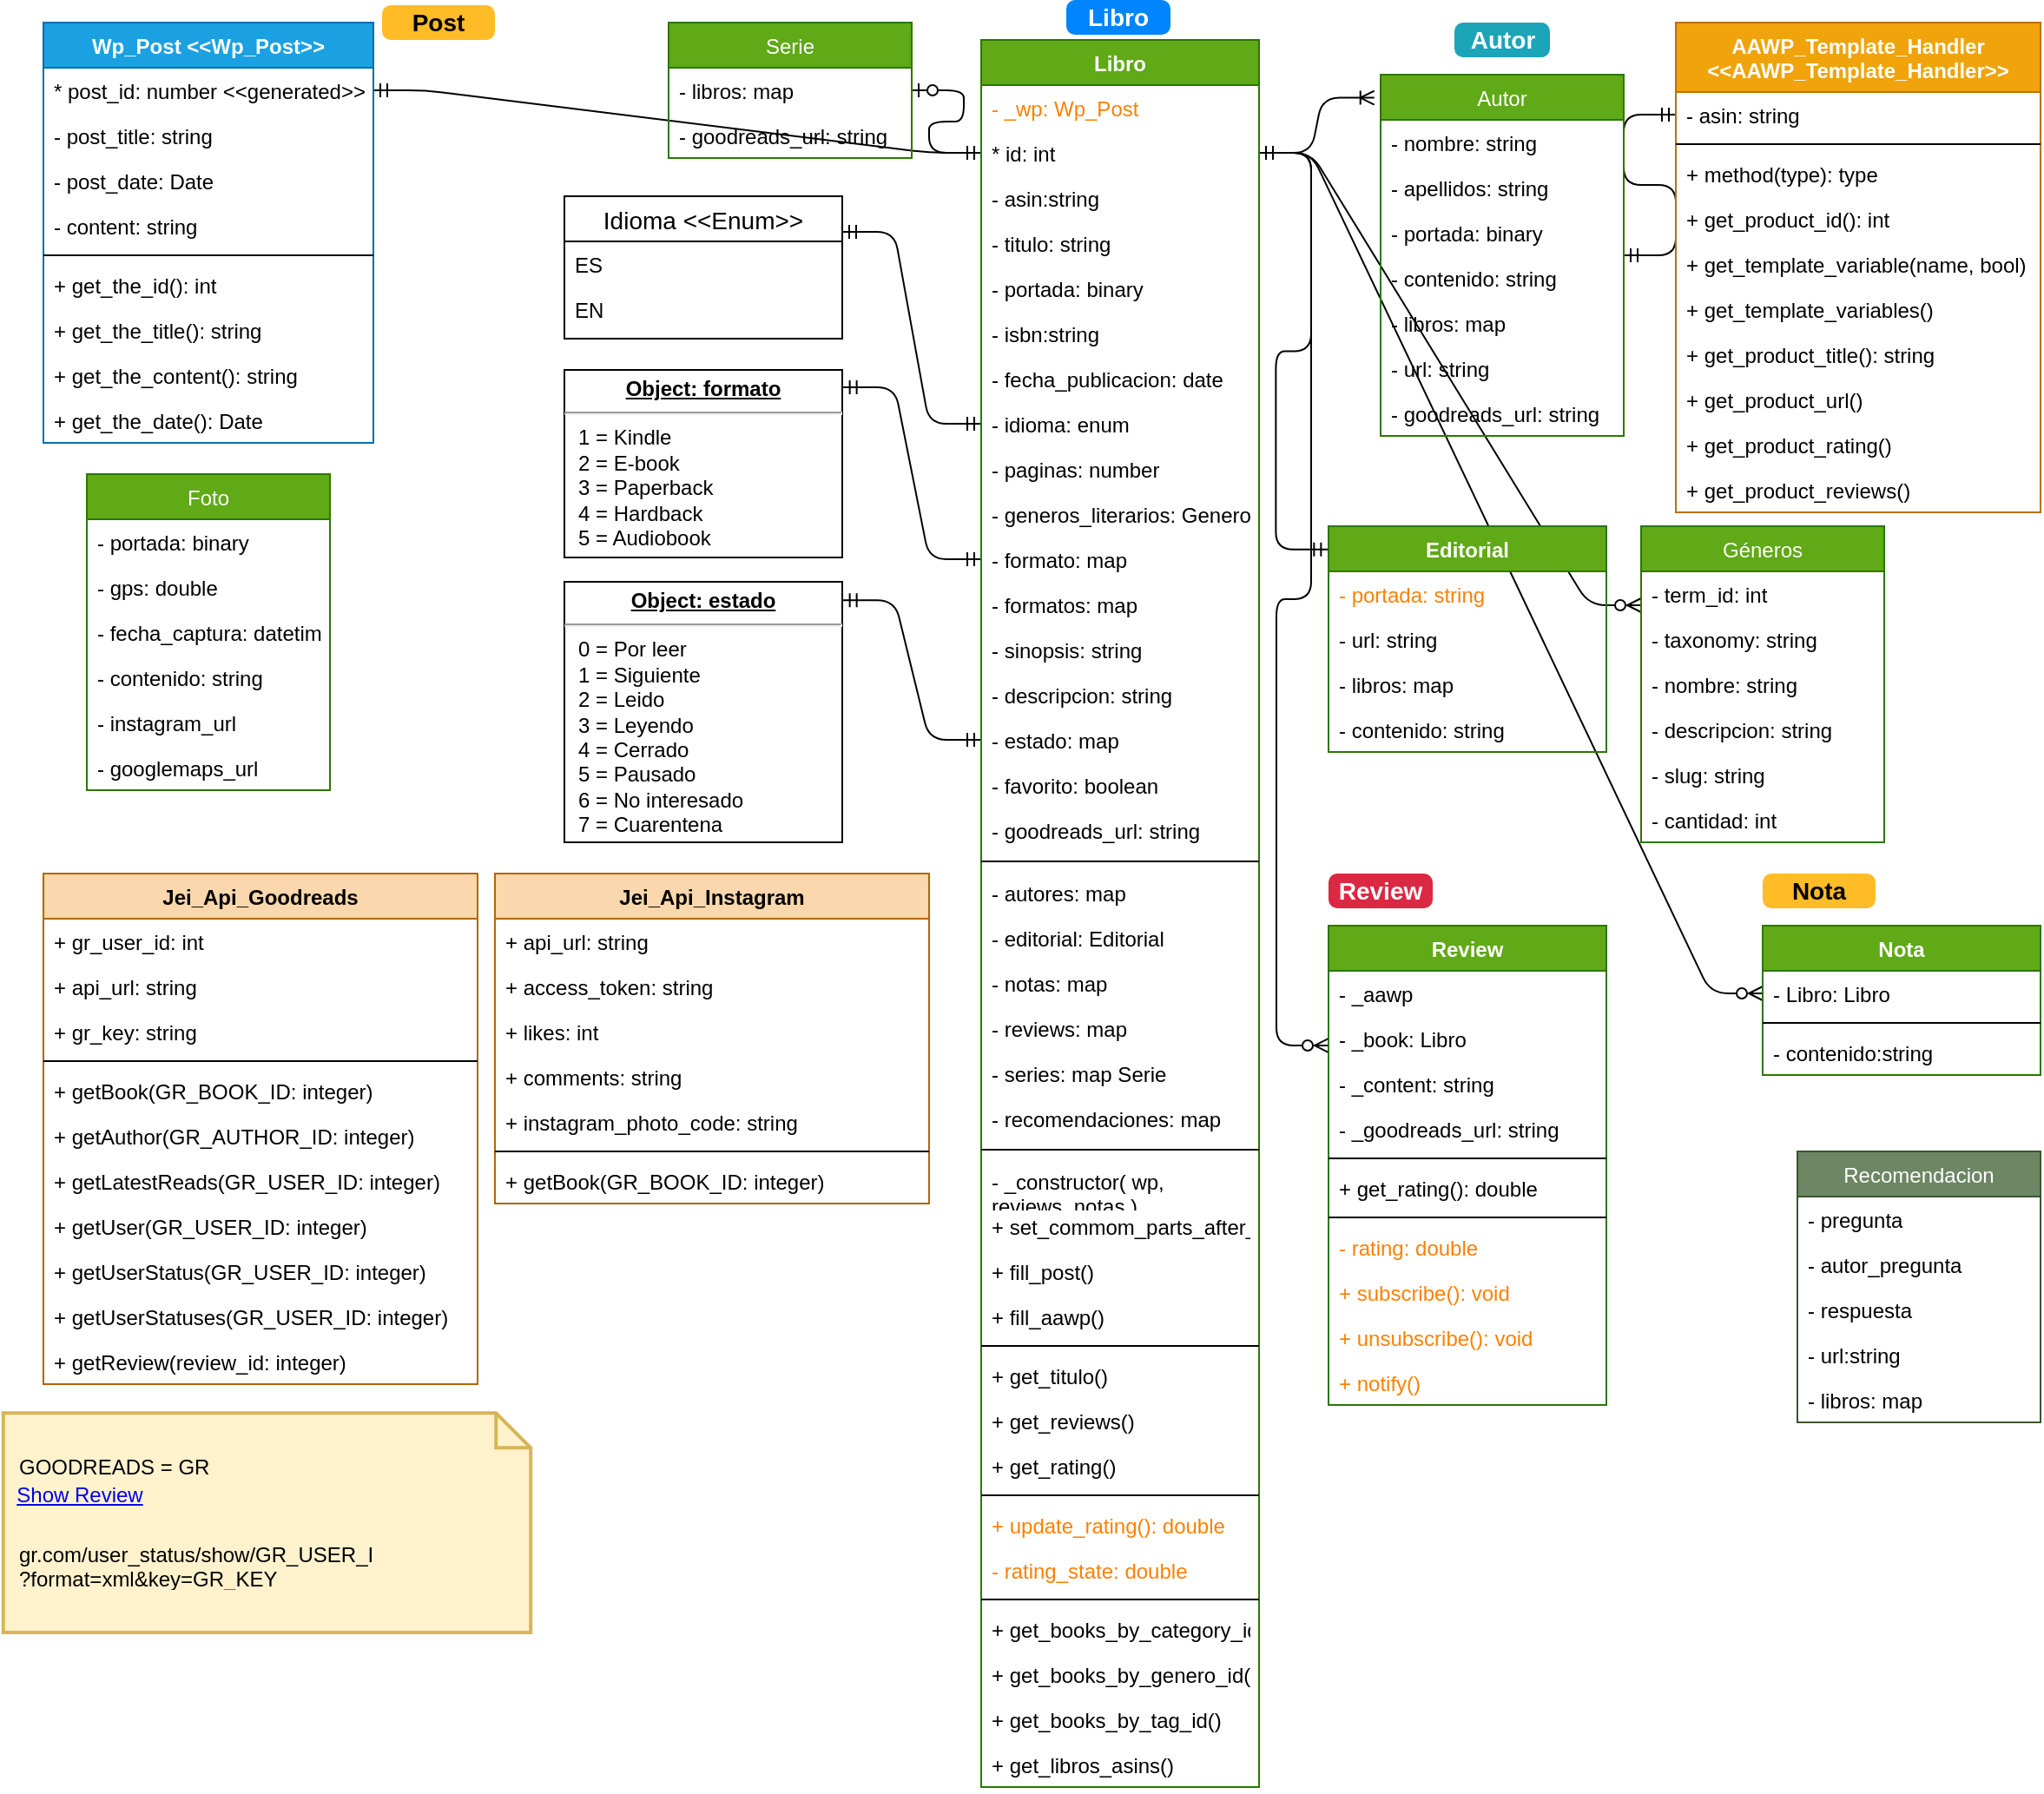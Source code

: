 <mxfile version="13.6.5">
    <diagram id="CBFthJs8cvEVsdnW5vOD" name="Page-1">
        <mxGraphModel dx="5424" dy="2768" grid="1" gridSize="10" guides="1" tooltips="1" connect="1" arrows="1" fold="1" page="1" pageScale="1" pageWidth="1654" pageHeight="1169" background="none" math="0" shadow="0">
            <root>
                <mxCell id="0"/>
                <mxCell id="1" parent="0"/>
                <mxCell id="239" value="" style="edgeStyle=entityRelationEdgeStyle;fontSize=12;html=1;endArrow=ERmandOne;startArrow=ERmandOne;" parent="1" source="305" target="178" edge="1">
                    <mxGeometry width="100" height="100" relative="1" as="geometry">
                        <mxPoint x="-4435.01" y="-2027" as="sourcePoint"/>
                        <mxPoint x="-4335.01" y="-2127" as="targetPoint"/>
                    </mxGeometry>
                </mxCell>
                <mxCell id="264" value="&lt;p style=&quot;margin: 0px ; margin-top: 4px ; text-align: center ; text-decoration: underline&quot;&gt;&lt;b&gt;Object: formato&lt;/b&gt;&lt;/p&gt;&lt;hr&gt;&lt;p style=&quot;margin: 0px ; margin-left: 8px&quot;&gt;1 = Kindle&lt;br&gt;2 = E-book&lt;br&gt;3 = Paperback&lt;/p&gt;&lt;p style=&quot;margin: 0px ; margin-left: 8px&quot;&gt;4 = Hardback&lt;/p&gt;&lt;p style=&quot;margin: 0px ; margin-left: 8px&quot;&gt;5 = Audiobook&lt;/p&gt;" style="verticalAlign=top;align=left;overflow=fill;fontSize=12;fontFamily=Helvetica;html=1;" parent="1" vertex="1">
                    <mxGeometry x="-4630" y="-2097" width="160" height="108" as="geometry"/>
                </mxCell>
                <mxCell id="266" value="&lt;p style=&quot;margin: 0px ; margin-top: 4px ; text-align: center ; text-decoration: underline&quot;&gt;&lt;b&gt;Object: estado&lt;/b&gt;&lt;/p&gt;&lt;hr&gt;&lt;p style=&quot;margin: 0px ; margin-left: 8px&quot;&gt;0 = Por leer&lt;/p&gt;&lt;p style=&quot;margin: 0px ; margin-left: 8px&quot;&gt;1 = Siguiente&lt;br&gt;2 = Leido&lt;br&gt;3 = Leyendo&lt;/p&gt;&lt;p style=&quot;margin: 0px ; margin-left: 8px&quot;&gt;4 = Cerrado&lt;/p&gt;&lt;p style=&quot;margin: 0px ; margin-left: 8px&quot;&gt;5 = Pausado&lt;/p&gt;&lt;p style=&quot;margin: 0px ; margin-left: 8px&quot;&gt;6 = No interesado&lt;/p&gt;&lt;p style=&quot;margin: 0px ; margin-left: 8px&quot;&gt;7 = Cuarentena&lt;/p&gt;" style="verticalAlign=top;align=left;overflow=fill;fontSize=12;fontFamily=Helvetica;html=1;" parent="1" vertex="1">
                    <mxGeometry x="-4630" y="-1975" width="160" height="150" as="geometry"/>
                </mxCell>
                <mxCell id="282" value="" style="edgeStyle=entityRelationEdgeStyle;fontSize=12;html=1;endArrow=ERmandOne;startArrow=ERmandOne;exitX=1;exitY=0.25;exitDx=0;exitDy=0;" parent="1" source="233" target="211" edge="1">
                    <mxGeometry width="100" height="100" relative="1" as="geometry">
                        <mxPoint x="-4715.01" y="-1887" as="sourcePoint"/>
                        <mxPoint x="-4615.01" y="-1987" as="targetPoint"/>
                    </mxGeometry>
                </mxCell>
                <mxCell id="283" value="" style="edgeStyle=entityRelationEdgeStyle;fontSize=12;html=1;endArrow=ERmandOne;startArrow=ERmandOne;exitX=1.002;exitY=0.093;exitDx=0;exitDy=0;exitPerimeter=0;" parent="1" source="264" target="207" edge="1">
                    <mxGeometry width="100" height="100" relative="1" as="geometry">
                        <mxPoint x="-4669.01" y="-1787" as="sourcePoint"/>
                        <mxPoint x="-4665.01" y="-1877" as="targetPoint"/>
                    </mxGeometry>
                </mxCell>
                <mxCell id="284" value="" style="edgeStyle=entityRelationEdgeStyle;fontSize=12;html=1;endArrow=ERmandOne;startArrow=ERmandOne;exitX=1.002;exitY=0.071;exitDx=0;exitDy=0;exitPerimeter=0;entryX=0;entryY=0.5;entryDx=0;entryDy=0;" parent="1" source="266" target="213" edge="1">
                    <mxGeometry width="100" height="100" relative="1" as="geometry">
                        <mxPoint x="-4425.01" y="-1577" as="sourcePoint"/>
                        <mxPoint x="-4655.01" y="-1777" as="targetPoint"/>
                    </mxGeometry>
                </mxCell>
                <mxCell id="294" value="" style="edgeStyle=entityRelationEdgeStyle;fontSize=12;html=1;endArrow=ERzeroToMany;startArrow=ERmandOne;entryX=0;entryY=0.25;entryDx=0;entryDy=0;exitX=1;exitY=0.5;exitDx=0;exitDy=0;" parent="1" source="199" target="278" edge="1">
                    <mxGeometry width="100" height="100" relative="1" as="geometry">
                        <mxPoint x="-4465.01" y="-2207" as="sourcePoint"/>
                        <mxPoint x="-4415.01" y="-1877" as="targetPoint"/>
                    </mxGeometry>
                </mxCell>
                <mxCell id="295" value="" style="edgeStyle=entityRelationEdgeStyle;fontSize=12;html=1;endArrow=ERzeroToMany;startArrow=ERmandOne;entryX=0;entryY=0.5;entryDx=0;entryDy=0;" parent="1" source="199" target="287" edge="1">
                    <mxGeometry width="100" height="100" relative="1" as="geometry">
                        <mxPoint x="-4472.01" y="-1807" as="sourcePoint"/>
                        <mxPoint x="-4402.01" y="-1501" as="targetPoint"/>
                    </mxGeometry>
                </mxCell>
                <mxCell id="310" value="" style="edgeStyle=entityRelationEdgeStyle;fontSize=12;html=1;endArrow=ERoneToMany;startArrow=ERmandOne;entryX=-0.026;entryY=0.064;entryDx=0;entryDy=0;entryPerimeter=0;" parent="1" source="199" target="305" edge="1">
                    <mxGeometry width="100" height="100" relative="1" as="geometry">
                        <mxPoint x="-4255.01" y="-1807" as="sourcePoint"/>
                        <mxPoint x="-4155.01" y="-1907" as="targetPoint"/>
                    </mxGeometry>
                </mxCell>
                <mxCell id="320" value="" style="edgeStyle=entityRelationEdgeStyle;fontSize=12;html=1;endArrow=ERmandOne;startArrow=ERmandOne;entryX=-0.002;entryY=0.103;entryDx=0;entryDy=0;entryPerimeter=0;" parent="1" source="199" target="316" edge="1">
                    <mxGeometry width="100" height="100" relative="1" as="geometry">
                        <mxPoint x="-3995.01" y="-1997" as="sourcePoint"/>
                        <mxPoint x="-3895.01" y="-2097" as="targetPoint"/>
                    </mxGeometry>
                </mxCell>
                <mxCell id="329" value="" style="edgeStyle=entityRelationEdgeStyle;fontSize=12;html=1;endArrow=ERzeroToOne;startArrow=ERmandOne;" parent="1" source="199" target="325" edge="1">
                    <mxGeometry width="100" height="100" relative="1" as="geometry">
                        <mxPoint x="-4735.01" y="-1927" as="sourcePoint"/>
                        <mxPoint x="-4835.01" y="-1977" as="targetPoint"/>
                    </mxGeometry>
                </mxCell>
                <mxCell id="335" value="" style="edgeStyle=entityRelationEdgeStyle;fontSize=12;html=1;endArrow=ERzeroToMany;startArrow=ERmandOne;entryX=0;entryY=0.25;entryDx=0;entryDy=0;exitX=1;exitY=0.5;exitDx=0;exitDy=0;" parent="1" source="199" target="331" edge="1">
                    <mxGeometry width="100" height="100" relative="1" as="geometry">
                        <mxPoint x="-4445.01" y="-1877" as="sourcePoint"/>
                        <mxPoint x="-4125.01" y="-1727" as="targetPoint"/>
                    </mxGeometry>
                </mxCell>
                <mxCell id="397" value="Libro" style="html=1;shadow=0;dashed=0;shape=mxgraph.bootstrap.rrect;rSize=5;strokeColor=none;strokeWidth=1;fillColor=#0085FC;fontColor=#FFFFFF;whiteSpace=wrap;align=center;verticalAlign=middle;spacingLeft=0;fontStyle=1;fontSize=14;spacing=5;" parent="1" vertex="1">
                    <mxGeometry x="-4341" y="-2310" width="60" height="20" as="geometry"/>
                </mxCell>
                <mxCell id="398" value="Review" style="html=1;shadow=0;dashed=0;shape=mxgraph.bootstrap.rrect;rSize=5;strokeColor=none;strokeWidth=1;fillColor=#DB2843;fontColor=#FFFFFF;whiteSpace=wrap;align=center;verticalAlign=middle;spacingLeft=0;fontStyle=1;fontSize=14;spacing=5;" parent="1" vertex="1">
                    <mxGeometry x="-4190" y="-1807" width="60" height="20" as="geometry"/>
                </mxCell>
                <mxCell id="401" value="Autor" style="html=1;shadow=0;dashed=0;shape=mxgraph.bootstrap.rrect;rSize=5;strokeColor=none;strokeWidth=1;fillColor=#1CA5B8;fontColor=#FFFFFF;whiteSpace=wrap;align=center;verticalAlign=middle;spacingLeft=0;fontStyle=1;fontSize=14;spacing=5;" parent="1" vertex="1">
                    <mxGeometry x="-4117.5" y="-2297" width="55" height="20" as="geometry"/>
                </mxCell>
                <mxCell id="402" value="Nota" style="html=1;shadow=0;dashed=0;shape=mxgraph.bootstrap.rrect;rSize=5;strokeColor=none;strokeWidth=1;fillColor=#FFBC26;fontColor=#000000;whiteSpace=wrap;align=center;verticalAlign=middle;spacingLeft=0;fontStyle=1;fontSize=14;spacing=5;" parent="1" vertex="1">
                    <mxGeometry x="-3940" y="-1807" width="65" height="20" as="geometry"/>
                </mxCell>
                <mxCell id="400" value="Post" style="html=1;shadow=0;dashed=0;shape=mxgraph.bootstrap.rrect;rSize=5;strokeColor=none;strokeWidth=1;fillColor=#FFBC26;fontColor=#000000;whiteSpace=wrap;align=center;verticalAlign=middle;spacingLeft=0;fontStyle=1;fontSize=14;spacing=5;" parent="1" vertex="1">
                    <mxGeometry x="-4735" y="-2307" width="65" height="20" as="geometry"/>
                </mxCell>
                <mxCell id="385" value="" style="group" parent="1" vertex="1" connectable="0">
                    <mxGeometry x="-4950" y="-1520" width="310" height="150" as="geometry"/>
                </mxCell>
                <mxCell id="383" value="&lt;br&gt;" style="shape=note;strokeWidth=2;fontSize=14;size=20;whiteSpace=wrap;html=1;fillColor=#fff2cc;strokeColor=#d6b656;fontColor=#666600;" parent="385" vertex="1">
                    <mxGeometry x="-3.109" y="23.68" width="303.715" height="126.32" as="geometry"/>
                </mxCell>
                <UserObject label="Show Review" link="goodreads.com/review/show/2312483779" id="396">
                    <mxCell style="text;html=1;strokeColor=none;fillColor=none;whiteSpace=wrap;align=center;verticalAlign=middle;fontColor=#0000EE;fontStyle=4;" parent="385" vertex="1">
                        <mxGeometry x="-3.109" y="55.26" width="87.655" height="31.58" as="geometry"/>
                    </mxCell>
                </UserObject>
                <mxCell id="390" value="" style="group" parent="385" vertex="1" connectable="0">
                    <mxGeometry y="41.12" width="310.0" height="105.44" as="geometry"/>
                </mxCell>
                <mxCell id="387" value="        gr.com/user_status/show/GR_USER_ID&#10;?format=xml&amp;key=GR_KEY" style="text;strokeColor=none;fillColor=none;align=left;verticalAlign=top;spacingLeft=4;spacingRight=4;overflow=hidden;rotatable=0;points=[[0,0.5],[1,0.5]];portConstraint=eastwest;fontColor=#000000;" parent="390" vertex="1">
                    <mxGeometry y="50.58" width="216.061" height="29.86" as="geometry"/>
                </mxCell>
                <mxCell id="388" value="        GOODREADS = GR" style="text;strokeColor=none;fillColor=none;align=left;verticalAlign=top;spacingLeft=4;spacingRight=4;overflow=hidden;rotatable=0;points=[[0,0.5],[1,0.5]];portConstraint=eastwest;fontColor=#FFFFFF;" parent="390" vertex="1">
                    <mxGeometry width="92.667" height="22.105" as="geometry"/>
                </mxCell>
                <mxCell id="391" value="        GOODREADS = GR" style="text;strokeColor=none;fillColor=none;align=left;verticalAlign=top;spacingLeft=4;spacingRight=4;overflow=hidden;rotatable=0;points=[[0,0.5],[1,0.5]];portConstraint=eastwest;fontColor=#FFFFFF;" parent="390" vertex="1">
                    <mxGeometry width="92.667" height="22.105" as="geometry"/>
                </mxCell>
                <mxCell id="392" value="        GOODREADS = GR" style="text;strokeColor=none;fillColor=none;align=left;verticalAlign=top;spacingLeft=4;spacingRight=4;overflow=hidden;rotatable=0;points=[[0,0.5],[1,0.5]];portConstraint=eastwest;fontColor=#000000;" parent="390" vertex="1">
                    <mxGeometry width="122.121" height="20" as="geometry"/>
                </mxCell>
                <mxCell id="479" value="" style="edgeStyle=entityRelationEdgeStyle;fontSize=12;html=1;endArrow=ERmandOne;startArrow=ERmandOne;" parent="1" source="168" target="199" edge="1">
                    <mxGeometry width="100" height="100" relative="1" as="geometry">
                        <mxPoint x="-4730" y="-2107" as="sourcePoint"/>
                        <mxPoint x="-4630" y="-2207" as="targetPoint"/>
                    </mxGeometry>
                </mxCell>
                <mxCell id="167" value="Wp_Post &lt;&lt;Wp_Post&gt;&gt;" style="swimlane;fontStyle=1;align=center;verticalAlign=top;childLayout=stackLayout;horizontal=1;startSize=26;horizontalStack=0;resizeParent=1;resizeParentMax=0;resizeLast=0;collapsible=1;marginBottom=0;fillColor=#1ba1e2;strokeColor=#006EAF;fontColor=#ffffff;" parent="1" vertex="1">
                    <mxGeometry x="-4930" y="-2297" width="190" height="242" as="geometry"/>
                </mxCell>
                <mxCell id="168" value="* post_id: number &lt;&lt;generated&gt;&gt;&#10;" style="text;strokeColor=none;fillColor=none;align=left;verticalAlign=top;spacingLeft=4;spacingRight=4;overflow=hidden;rotatable=0;points=[[0,0.5],[1,0.5]];portConstraint=eastwest;" parent="167" vertex="1">
                    <mxGeometry y="26" width="190" height="26" as="geometry"/>
                </mxCell>
                <mxCell id="8" value="        - post_title: string" style="text;strokeColor=none;fillColor=none;align=left;verticalAlign=top;spacingLeft=4;spacingRight=4;overflow=hidden;rotatable=0;points=[[0,0.5],[1,0.5]];portConstraint=eastwest;" parent="167" vertex="1">
                    <mxGeometry y="52" width="190" height="26" as="geometry"/>
                </mxCell>
                <mxCell id="9" value="        - post_date: Date" style="text;strokeColor=none;fillColor=none;align=left;verticalAlign=top;spacingLeft=4;spacingRight=4;overflow=hidden;rotatable=0;points=[[0,0.5],[1,0.5]];portConstraint=eastwest;" parent="167" vertex="1">
                    <mxGeometry y="78" width="190" height="26" as="geometry"/>
                </mxCell>
                <mxCell id="10" value="        - content: string" style="text;strokeColor=none;fillColor=none;align=left;verticalAlign=top;spacingLeft=4;spacingRight=4;overflow=hidden;rotatable=0;points=[[0,0.5],[1,0.5]];portConstraint=eastwest;" parent="167" vertex="1">
                    <mxGeometry y="104" width="190" height="26" as="geometry"/>
                </mxCell>
                <mxCell id="169" value="" style="line;strokeWidth=1;fillColor=none;align=left;verticalAlign=middle;spacingTop=-1;spacingLeft=3;spacingRight=3;rotatable=0;labelPosition=right;points=[];portConstraint=eastwest;" parent="167" vertex="1">
                    <mxGeometry y="130" width="190" height="8" as="geometry"/>
                </mxCell>
                <mxCell id="11" value="        + get_the_id(): int&#10;&#10;" style="text;strokeColor=none;fillColor=none;align=left;verticalAlign=top;spacingLeft=4;spacingRight=4;overflow=hidden;rotatable=0;points=[[0,0.5],[1,0.5]];portConstraint=eastwest;" parent="167" vertex="1">
                    <mxGeometry y="138" width="190" height="26" as="geometry"/>
                </mxCell>
                <mxCell id="12" value="        + get_the_title(): string&#10;" style="text;strokeColor=none;fillColor=none;align=left;verticalAlign=top;spacingLeft=4;spacingRight=4;overflow=hidden;rotatable=0;points=[[0,0.5],[1,0.5]];portConstraint=eastwest;" parent="167" vertex="1">
                    <mxGeometry y="164" width="190" height="26" as="geometry"/>
                </mxCell>
                <mxCell id="14" value="        + get_the_content(): string&#10;" style="text;strokeColor=none;fillColor=none;align=left;verticalAlign=top;spacingLeft=4;spacingRight=4;overflow=hidden;rotatable=0;points=[[0,0.5],[1,0.5]];portConstraint=eastwest;" parent="167" vertex="1">
                    <mxGeometry y="190" width="190" height="26" as="geometry"/>
                </mxCell>
                <mxCell id="13" value="        + get_the_date(): Date&#10;" style="text;strokeColor=none;fillColor=none;align=left;verticalAlign=top;spacingLeft=4;spacingRight=4;overflow=hidden;rotatable=0;points=[[0,0.5],[1,0.5]];portConstraint=eastwest;" parent="167" vertex="1">
                    <mxGeometry y="216" width="190" height="26" as="geometry"/>
                </mxCell>
                <mxCell id="193" value="AAWP_Template_Handler &#10;&lt;&lt;AAWP_Template_Handler&gt;&gt;&#10;&#10;" style="swimlane;fontStyle=1;align=center;verticalAlign=top;childLayout=stackLayout;horizontal=1;startSize=40;horizontalStack=0;resizeParent=1;resizeParentMax=0;resizeLast=0;collapsible=1;marginBottom=0;fillColor=#f0a30a;strokeColor=#BD7000;fontColor=#ffffff;" parent="1" vertex="1">
                    <mxGeometry x="-3990" y="-2297" width="210" height="282" as="geometry"/>
                </mxCell>
                <mxCell id="178" value="        - asin: string&#10;" style="text;strokeColor=none;fillColor=none;align=left;verticalAlign=top;spacingLeft=4;spacingRight=4;overflow=hidden;rotatable=0;points=[[0,0.5],[1,0.5]];portConstraint=eastwest;" parent="193" vertex="1">
                    <mxGeometry y="40" width="210" height="26" as="geometry"/>
                </mxCell>
                <mxCell id="195" value="" style="line;strokeWidth=1;fillColor=none;align=left;verticalAlign=middle;spacingTop=-1;spacingLeft=3;spacingRight=3;rotatable=0;labelPosition=right;points=[];portConstraint=eastwest;" parent="193" vertex="1">
                    <mxGeometry y="66" width="210" height="8" as="geometry"/>
                </mxCell>
                <mxCell id="196" value="+ method(type): type" style="text;strokeColor=none;fillColor=none;align=left;verticalAlign=top;spacingLeft=4;spacingRight=4;overflow=hidden;rotatable=0;points=[[0,0.5],[1,0.5]];portConstraint=eastwest;" parent="193" vertex="1">
                    <mxGeometry y="74" width="210" height="26" as="geometry"/>
                </mxCell>
                <mxCell id="180" value="        + get_product_id(): int&#10;" style="text;strokeColor=none;fillColor=none;align=left;verticalAlign=top;spacingLeft=4;spacingRight=4;overflow=hidden;rotatable=0;points=[[0,0.5],[1,0.5]];portConstraint=eastwest;" parent="193" vertex="1">
                    <mxGeometry y="100" width="210" height="26" as="geometry"/>
                </mxCell>
                <mxCell id="181" value="        + get_template_variable(name, bool)" style="text;strokeColor=none;fillColor=none;align=left;verticalAlign=top;spacingLeft=4;spacingRight=4;overflow=hidden;rotatable=0;points=[[0,0.5],[1,0.5]];portConstraint=eastwest;" parent="193" vertex="1">
                    <mxGeometry y="126" width="210" height="26" as="geometry"/>
                </mxCell>
                <mxCell id="182" value="        + get_template_variables()" style="text;strokeColor=none;fillColor=none;align=left;verticalAlign=top;spacingLeft=4;spacingRight=4;overflow=hidden;rotatable=0;points=[[0,0.5],[1,0.5]];portConstraint=eastwest;" parent="193" vertex="1">
                    <mxGeometry y="152" width="210" height="26" as="geometry"/>
                </mxCell>
                <mxCell id="183" value="        + get_product_title(): string&#10;" style="text;strokeColor=none;fillColor=none;align=left;verticalAlign=top;spacingLeft=4;spacingRight=4;overflow=hidden;rotatable=0;points=[[0,0.5],[1,0.5]];portConstraint=eastwest;" parent="193" vertex="1">
                    <mxGeometry y="178" width="210" height="26" as="geometry"/>
                </mxCell>
                <mxCell id="184" value="        + get_product_url()" style="text;strokeColor=none;fillColor=none;align=left;verticalAlign=top;spacingLeft=4;spacingRight=4;overflow=hidden;rotatable=0;points=[[0,0.5],[1,0.5]];portConstraint=eastwest;" parent="193" vertex="1">
                    <mxGeometry y="204" width="210" height="26" as="geometry"/>
                </mxCell>
                <mxCell id="185" value="        + get_product_rating()" style="text;strokeColor=none;fillColor=none;align=left;verticalAlign=top;spacingLeft=4;spacingRight=4;overflow=hidden;rotatable=0;points=[[0,0.5],[1,0.5]];portConstraint=eastwest;" parent="193" vertex="1">
                    <mxGeometry y="230" width="210" height="26" as="geometry"/>
                </mxCell>
                <mxCell id="186" value="        + get_product_reviews()" style="text;strokeColor=none;fillColor=none;align=left;verticalAlign=top;spacingLeft=4;spacingRight=4;overflow=hidden;rotatable=0;points=[[0,0.5],[1,0.5]];portConstraint=eastwest;" parent="193" vertex="1">
                    <mxGeometry y="256" width="210" height="26" as="geometry"/>
                </mxCell>
                <mxCell id="344" value="Foto" style="swimlane;fontStyle=0;childLayout=stackLayout;horizontal=1;startSize=26;fillColor=#60a917;horizontalStack=0;resizeParent=1;resizeParentMax=0;resizeLast=0;collapsible=1;marginBottom=0;strokeColor=#2D7600;fontColor=#ffffff;" parent="1" vertex="1">
                    <mxGeometry x="-4905" y="-2037" width="140" height="182" as="geometry"/>
                </mxCell>
                <mxCell id="337" value="        - portada: binary" style="text;strokeColor=none;fillColor=none;align=left;verticalAlign=top;spacingLeft=4;spacingRight=4;overflow=hidden;rotatable=0;points=[[0,0.5],[1,0.5]];portConstraint=eastwest;" parent="344" vertex="1">
                    <mxGeometry y="26" width="140" height="26" as="geometry"/>
                </mxCell>
                <mxCell id="339" value="        - gps: double" style="text;strokeColor=none;fillColor=none;align=left;verticalAlign=top;spacingLeft=4;spacingRight=4;overflow=hidden;rotatable=0;points=[[0,0.5],[1,0.5]];portConstraint=eastwest;" parent="344" vertex="1">
                    <mxGeometry y="52" width="140" height="26" as="geometry"/>
                </mxCell>
                <mxCell id="338" value="        - fecha_captura: datetime" style="text;strokeColor=none;fillColor=none;align=left;verticalAlign=top;spacingLeft=4;spacingRight=4;overflow=hidden;rotatable=0;points=[[0,0.5],[1,0.5]];portConstraint=eastwest;" parent="344" vertex="1">
                    <mxGeometry y="78" width="140" height="26" as="geometry"/>
                </mxCell>
                <mxCell id="340" value="        - contenido: string" style="text;strokeColor=none;fillColor=none;align=left;verticalAlign=top;spacingLeft=4;spacingRight=4;overflow=hidden;rotatable=0;points=[[0,0.5],[1,0.5]];portConstraint=eastwest;" parent="344" vertex="1">
                    <mxGeometry y="104" width="140" height="26" as="geometry"/>
                </mxCell>
                <mxCell id="341" value="        - instagram_url" style="text;strokeColor=none;fillColor=none;align=left;verticalAlign=top;spacingLeft=4;spacingRight=4;overflow=hidden;rotatable=0;points=[[0,0.5],[1,0.5]];portConstraint=eastwest;" parent="344" vertex="1">
                    <mxGeometry y="130" width="140" height="26" as="geometry"/>
                </mxCell>
                <mxCell id="342" value="        - googlemaps_url" style="text;strokeColor=none;fillColor=none;align=left;verticalAlign=top;spacingLeft=4;spacingRight=4;overflow=hidden;rotatable=0;points=[[0,0.5],[1,0.5]];portConstraint=eastwest;" parent="344" vertex="1">
                    <mxGeometry y="156" width="140" height="26" as="geometry"/>
                </mxCell>
                <mxCell id="440" value="Jei_Api_Goodreads" style="swimlane;fontStyle=1;align=center;verticalAlign=top;childLayout=stackLayout;horizontal=1;startSize=26;horizontalStack=0;resizeParent=1;resizeParentMax=0;resizeLast=0;collapsible=1;marginBottom=0;fillColor=#fad7ac;strokeColor=#b46504;" parent="1" vertex="1">
                    <mxGeometry x="-4930" y="-1807" width="250" height="294" as="geometry"/>
                </mxCell>
                <mxCell id="441" value="+ gr_user_id: int" style="text;strokeColor=none;fillColor=none;align=left;verticalAlign=top;spacingLeft=4;spacingRight=4;overflow=hidden;rotatable=0;points=[[0,0.5],[1,0.5]];portConstraint=eastwest;" parent="440" vertex="1">
                    <mxGeometry y="26" width="250" height="26" as="geometry"/>
                </mxCell>
                <mxCell id="442" value="+ api_url: string" style="text;strokeColor=none;fillColor=none;align=left;verticalAlign=top;spacingLeft=4;spacingRight=4;overflow=hidden;rotatable=0;points=[[0,0.5],[1,0.5]];portConstraint=eastwest;" parent="440" vertex="1">
                    <mxGeometry y="52" width="250" height="26" as="geometry"/>
                </mxCell>
                <mxCell id="443" value="+ gr_key: string&#10;" style="text;strokeColor=none;fillColor=none;align=left;verticalAlign=top;spacingLeft=4;spacingRight=4;overflow=hidden;rotatable=0;points=[[0,0.5],[1,0.5]];portConstraint=eastwest;" parent="440" vertex="1">
                    <mxGeometry y="78" width="250" height="26" as="geometry"/>
                </mxCell>
                <mxCell id="444" value="" style="line;strokeWidth=1;fillColor=none;align=left;verticalAlign=middle;spacingTop=-1;spacingLeft=3;spacingRight=3;rotatable=0;labelPosition=right;points=[];portConstraint=eastwest;" parent="440" vertex="1">
                    <mxGeometry y="104" width="250" height="8" as="geometry"/>
                </mxCell>
                <mxCell id="445" value="        + getBook(GR_BOOK_ID: integer)" style="text;strokeColor=none;fillColor=none;align=left;verticalAlign=top;spacingLeft=4;spacingRight=4;overflow=hidden;rotatable=0;points=[[0,0.5],[1,0.5]];portConstraint=eastwest;" parent="440" vertex="1">
                    <mxGeometry y="112" width="250" height="26" as="geometry"/>
                </mxCell>
                <mxCell id="446" value="        + getAuthor(GR_AUTHOR_ID: integer)" style="text;strokeColor=none;fillColor=none;align=left;verticalAlign=top;spacingLeft=4;spacingRight=4;overflow=hidden;rotatable=0;points=[[0,0.5],[1,0.5]];portConstraint=eastwest;" parent="440" vertex="1">
                    <mxGeometry y="138" width="250" height="26" as="geometry"/>
                </mxCell>
                <mxCell id="447" value="        + getLatestReads(GR_USER_ID: integer)" style="text;strokeColor=none;fillColor=none;align=left;verticalAlign=top;spacingLeft=4;spacingRight=4;overflow=hidden;rotatable=0;points=[[0,0.5],[1,0.5]];portConstraint=eastwest;" parent="440" vertex="1">
                    <mxGeometry y="164" width="250" height="26" as="geometry"/>
                </mxCell>
                <mxCell id="448" value="        + getUser(GR_USER_ID: integer)" style="text;strokeColor=none;fillColor=none;align=left;verticalAlign=top;spacingLeft=4;spacingRight=4;overflow=hidden;rotatable=0;points=[[0,0.5],[1,0.5]];portConstraint=eastwest;" parent="440" vertex="1">
                    <mxGeometry y="190" width="250" height="26" as="geometry"/>
                </mxCell>
                <mxCell id="449" value="        + getUserStatus(GR_USER_ID: integer)" style="text;strokeColor=none;fillColor=none;align=left;verticalAlign=top;spacingLeft=4;spacingRight=4;overflow=hidden;rotatable=0;points=[[0,0.5],[1,0.5]];portConstraint=eastwest;" parent="440" vertex="1">
                    <mxGeometry y="216" width="250" height="26" as="geometry"/>
                </mxCell>
                <mxCell id="450" value="        + getUserStatuses(GR_USER_ID: integer)" style="text;strokeColor=none;fillColor=none;align=left;verticalAlign=top;spacingLeft=4;spacingRight=4;overflow=hidden;rotatable=0;points=[[0,0.5],[1,0.5]];portConstraint=eastwest;" parent="440" vertex="1">
                    <mxGeometry y="242" width="250" height="26" as="geometry"/>
                </mxCell>
                <mxCell id="451" value="        + getReview(review_id: integer)" style="text;strokeColor=none;fillColor=none;align=left;verticalAlign=top;spacingLeft=4;spacingRight=4;overflow=hidden;rotatable=0;points=[[0,0.5],[1,0.5]];portConstraint=eastwest;" parent="440" vertex="1">
                    <mxGeometry y="268" width="250" height="26" as="geometry"/>
                </mxCell>
                <mxCell id="305" value="Autor" style="swimlane;fontStyle=0;childLayout=stackLayout;horizontal=1;startSize=26;fillColor=#60a917;horizontalStack=0;resizeParent=1;resizeParentMax=0;resizeLast=0;collapsible=1;marginBottom=0;strokeColor=#2D7600;fontColor=#ffffff;" parent="1" vertex="1">
                    <mxGeometry x="-4160" y="-2267" width="140" height="208" as="geometry"/>
                </mxCell>
                <mxCell id="297" value="        - nombre: string" style="text;strokeColor=none;fillColor=none;align=left;verticalAlign=top;spacingLeft=4;spacingRight=4;overflow=hidden;rotatable=0;points=[[0,0.5],[1,0.5]];portConstraint=eastwest;" parent="305" vertex="1">
                    <mxGeometry y="26" width="140" height="26" as="geometry"/>
                </mxCell>
                <mxCell id="298" value="        - apellidos: string" style="text;strokeColor=none;fillColor=none;align=left;verticalAlign=top;spacingLeft=4;spacingRight=4;overflow=hidden;rotatable=0;points=[[0,0.5],[1,0.5]];portConstraint=eastwest;" parent="305" vertex="1">
                    <mxGeometry y="52" width="140" height="26" as="geometry"/>
                </mxCell>
                <mxCell id="299" value="        - portada: binary" style="text;strokeColor=none;fillColor=none;align=left;verticalAlign=top;spacingLeft=4;spacingRight=4;overflow=hidden;rotatable=0;points=[[0,0.5],[1,0.5]];portConstraint=eastwest;" parent="305" vertex="1">
                    <mxGeometry y="78" width="140" height="26" as="geometry"/>
                </mxCell>
                <mxCell id="301" value="        - contenido: string" style="text;strokeColor=none;fillColor=none;align=left;verticalAlign=top;spacingLeft=4;spacingRight=4;overflow=hidden;rotatable=0;points=[[0,0.5],[1,0.5]];portConstraint=eastwest;" parent="305" vertex="1">
                    <mxGeometry y="104" width="140" height="26" as="geometry"/>
                </mxCell>
                <mxCell id="300" value="        - libros: map" style="text;strokeColor=none;fillColor=none;align=left;verticalAlign=top;spacingLeft=4;spacingRight=4;overflow=hidden;rotatable=0;points=[[0,0.5],[1,0.5]];portConstraint=eastwest;" parent="305" vertex="1">
                    <mxGeometry y="130" width="140" height="26" as="geometry"/>
                </mxCell>
                <mxCell id="302" value="        - url: string" style="text;strokeColor=none;fillColor=none;align=left;verticalAlign=top;spacingLeft=4;spacingRight=4;overflow=hidden;rotatable=0;points=[[0,0.5],[1,0.5]];portConstraint=eastwest;" parent="305" vertex="1">
                    <mxGeometry y="156" width="140" height="26" as="geometry"/>
                </mxCell>
                <mxCell id="303" value="        - goodreads_url: string" style="text;strokeColor=none;fillColor=none;align=left;verticalAlign=top;spacingLeft=4;spacingRight=4;overflow=hidden;rotatable=0;points=[[0,0.5],[1,0.5]];portConstraint=eastwest;" parent="305" vertex="1">
                    <mxGeometry y="182" width="140" height="26" as="geometry"/>
                </mxCell>
                <mxCell id="226" value="Libro&#10;" style="swimlane;fontStyle=1;align=center;verticalAlign=top;childLayout=stackLayout;horizontal=1;startSize=26;horizontalStack=0;resizeParent=1;resizeParentMax=0;resizeLast=0;collapsible=1;marginBottom=0;fillColor=#60a917;strokeColor=#2D7600;fontColor=#ffffff;" parent="1" vertex="1">
                    <mxGeometry x="-4390" y="-2287" width="160" height="1006" as="geometry"/>
                </mxCell>
                <mxCell id="198" value="        - _wp: Wp_Post" style="text;strokeColor=none;fillColor=none;align=left;verticalAlign=top;spacingLeft=4;spacingRight=4;overflow=hidden;rotatable=0;points=[[0,0.5],[1,0.5]];portConstraint=eastwest;fontColor=#FF8000;" parent="226" vertex="1">
                    <mxGeometry y="26" width="160" height="26" as="geometry"/>
                </mxCell>
                <mxCell id="199" value="        * id: int&#10;" style="text;strokeColor=none;fillColor=none;align=left;verticalAlign=top;spacingLeft=4;spacingRight=4;overflow=hidden;rotatable=0;points=[[0,0.5],[1,0.5]];portConstraint=eastwest;" parent="226" vertex="1">
                    <mxGeometry y="52" width="160" height="26" as="geometry"/>
                </mxCell>
                <mxCell id="203" value="        - asin:string" style="text;strokeColor=none;fillColor=none;align=left;verticalAlign=top;spacingLeft=4;spacingRight=4;overflow=hidden;rotatable=0;points=[[0,0.5],[1,0.5]];portConstraint=eastwest;" parent="226" vertex="1">
                    <mxGeometry y="78" width="160" height="26" as="geometry"/>
                </mxCell>
                <mxCell id="200" value="        - titulo: string" style="text;strokeColor=none;fillColor=none;align=left;verticalAlign=top;spacingLeft=4;spacingRight=4;overflow=hidden;rotatable=0;points=[[0,0.5],[1,0.5]];portConstraint=eastwest;" parent="226" vertex="1">
                    <mxGeometry y="104" width="160" height="26" as="geometry"/>
                </mxCell>
                <mxCell id="201" value="        - portada: binary" style="text;strokeColor=none;fillColor=none;align=left;verticalAlign=top;spacingLeft=4;spacingRight=4;overflow=hidden;rotatable=0;points=[[0,0.5],[1,0.5]];portConstraint=eastwest;" parent="226" vertex="1">
                    <mxGeometry y="130" width="160" height="26" as="geometry"/>
                </mxCell>
                <mxCell id="202" value="        - isbn:string" style="text;strokeColor=none;fillColor=none;align=left;verticalAlign=top;spacingLeft=4;spacingRight=4;overflow=hidden;rotatable=0;points=[[0,0.5],[1,0.5]];portConstraint=eastwest;" parent="226" vertex="1">
                    <mxGeometry y="156" width="160" height="26" as="geometry"/>
                </mxCell>
                <mxCell id="206" value="        - fecha_publicacion: date" style="text;strokeColor=none;fillColor=none;align=left;verticalAlign=top;spacingLeft=4;spacingRight=4;overflow=hidden;rotatable=0;points=[[0,0.5],[1,0.5]];portConstraint=eastwest;" parent="226" vertex="1">
                    <mxGeometry y="182" width="160" height="26" as="geometry"/>
                </mxCell>
                <mxCell id="211" value="        - idioma: enum" style="text;strokeColor=none;fillColor=none;align=left;verticalAlign=top;spacingLeft=4;spacingRight=4;overflow=hidden;rotatable=0;points=[[0,0.5],[1,0.5]];portConstraint=eastwest;" parent="226" vertex="1">
                    <mxGeometry y="208" width="160" height="26" as="geometry"/>
                </mxCell>
                <mxCell id="210" value="        - paginas: number" style="text;strokeColor=none;fillColor=none;align=left;verticalAlign=top;spacingLeft=4;spacingRight=4;overflow=hidden;rotatable=0;points=[[0,0.5],[1,0.5]];portConstraint=eastwest;" parent="226" vertex="1">
                    <mxGeometry y="234" width="160" height="26" as="geometry"/>
                </mxCell>
                <mxCell id="212" value="        - generos_literarios: Genero" style="text;strokeColor=none;fillColor=none;align=left;verticalAlign=top;spacingLeft=4;spacingRight=4;overflow=hidden;rotatable=0;points=[[0,0.5],[1,0.5]];portConstraint=eastwest;" parent="226" vertex="1">
                    <mxGeometry y="260" width="160" height="26" as="geometry"/>
                </mxCell>
                <mxCell id="207" value="        - formato: map" style="text;strokeColor=none;fillColor=none;align=left;verticalAlign=top;spacingLeft=4;spacingRight=4;overflow=hidden;rotatable=0;points=[[0,0.5],[1,0.5]];portConstraint=eastwest;" parent="226" vertex="1">
                    <mxGeometry y="286" width="160" height="26" as="geometry"/>
                </mxCell>
                <mxCell id="208" value="        - formatos: map" style="text;strokeColor=none;fillColor=none;align=left;verticalAlign=top;spacingLeft=4;spacingRight=4;overflow=hidden;rotatable=0;points=[[0,0.5],[1,0.5]];portConstraint=eastwest;" parent="226" vertex="1">
                    <mxGeometry y="312" width="160" height="26" as="geometry"/>
                </mxCell>
                <mxCell id="209" value="        - sinopsis: string" style="text;strokeColor=none;fillColor=none;align=left;verticalAlign=top;spacingLeft=4;spacingRight=4;overflow=hidden;rotatable=0;points=[[0,0.5],[1,0.5]];portConstraint=eastwest;" parent="226" vertex="1">
                    <mxGeometry y="338" width="160" height="26" as="geometry"/>
                </mxCell>
                <mxCell id="214" value="        - descripcion: string" style="text;strokeColor=none;fillColor=none;align=left;verticalAlign=top;spacingLeft=4;spacingRight=4;overflow=hidden;rotatable=0;points=[[0,0.5],[1,0.5]];portConstraint=eastwest;" parent="226" vertex="1">
                    <mxGeometry y="364" width="160" height="26" as="geometry"/>
                </mxCell>
                <mxCell id="213" value="        - estado: map" style="text;strokeColor=none;fillColor=none;align=left;verticalAlign=top;spacingLeft=4;spacingRight=4;overflow=hidden;rotatable=0;points=[[0,0.5],[1,0.5]];portConstraint=eastwest;" parent="226" vertex="1">
                    <mxGeometry y="390" width="160" height="26" as="geometry"/>
                </mxCell>
                <mxCell id="217" value="        - favorito: boolean" style="text;strokeColor=none;fillColor=none;align=left;verticalAlign=top;spacingLeft=4;spacingRight=4;overflow=hidden;rotatable=0;points=[[0,0.5],[1,0.5]];portConstraint=eastwest;" parent="226" vertex="1">
                    <mxGeometry y="416" width="160" height="26" as="geometry"/>
                </mxCell>
                <mxCell id="218" value="        - goodreads_url: string" style="text;strokeColor=none;fillColor=none;align=left;verticalAlign=top;spacingLeft=4;spacingRight=4;overflow=hidden;rotatable=0;points=[[0,0.5],[1,0.5]];portConstraint=eastwest;" parent="226" vertex="1">
                    <mxGeometry y="442" width="160" height="26" as="geometry"/>
                </mxCell>
                <mxCell id="487" value="" style="line;strokeWidth=1;rotatable=0;dashed=0;labelPosition=right;align=left;verticalAlign=middle;spacingTop=0;spacingLeft=6;points=[];portConstraint=eastwest;" parent="226" vertex="1">
                    <mxGeometry y="468" width="160" height="10" as="geometry"/>
                </mxCell>
                <mxCell id="204" value="        - autores: map" style="text;strokeColor=none;fillColor=none;align=left;verticalAlign=top;spacingLeft=4;spacingRight=4;overflow=hidden;rotatable=0;points=[[0,0.5],[1,0.5]];portConstraint=eastwest;" parent="226" vertex="1">
                    <mxGeometry y="478" width="160" height="26" as="geometry"/>
                </mxCell>
                <mxCell id="205" value="        - editorial: Editorial" style="text;strokeColor=none;fillColor=none;align=left;verticalAlign=top;spacingLeft=4;spacingRight=4;overflow=hidden;rotatable=0;points=[[0,0.5],[1,0.5]];portConstraint=eastwest;" parent="226" vertex="1">
                    <mxGeometry y="504" width="160" height="26" as="geometry"/>
                </mxCell>
                <mxCell id="215" value="        - notas: map" style="text;strokeColor=none;fillColor=none;align=left;verticalAlign=top;spacingLeft=4;spacingRight=4;overflow=hidden;rotatable=0;points=[[0,0.5],[1,0.5]];portConstraint=eastwest;" parent="226" vertex="1">
                    <mxGeometry y="530" width="160" height="26" as="geometry"/>
                </mxCell>
                <mxCell id="216" value="        - reviews: map" style="text;strokeColor=none;fillColor=none;align=left;verticalAlign=top;spacingLeft=4;spacingRight=4;overflow=hidden;rotatable=0;points=[[0,0.5],[1,0.5]];portConstraint=eastwest;" parent="226" vertex="1">
                    <mxGeometry y="556" width="160" height="26" as="geometry"/>
                </mxCell>
                <mxCell id="219" value="        - series: map Serie" style="text;strokeColor=none;fillColor=none;align=left;verticalAlign=top;spacingLeft=4;spacingRight=4;overflow=hidden;rotatable=0;points=[[0,0.5],[1,0.5]];portConstraint=eastwest;" parent="226" vertex="1">
                    <mxGeometry y="582" width="160" height="26" as="geometry"/>
                </mxCell>
                <mxCell id="220" value="        - recomendaciones: map" style="text;strokeColor=none;fillColor=none;align=left;verticalAlign=top;spacingLeft=4;spacingRight=4;overflow=hidden;rotatable=0;points=[[0,0.5],[1,0.5]];portConstraint=eastwest;" parent="226" vertex="1">
                    <mxGeometry y="608" width="160" height="26" as="geometry"/>
                </mxCell>
                <mxCell id="488" value="" style="line;strokeWidth=1;rotatable=0;dashed=0;labelPosition=right;align=left;verticalAlign=middle;spacingTop=0;spacingLeft=6;points=[];portConstraint=eastwest;" parent="226" vertex="1">
                    <mxGeometry y="634" width="160" height="10" as="geometry"/>
                </mxCell>
                <mxCell id="489" value="- _constructor( wp, &#10;reviews, notas ) " style="text;strokeColor=none;fillColor=none;align=left;verticalAlign=top;spacingLeft=4;spacingRight=4;overflow=hidden;rotatable=0;points=[[0,0.5],[1,0.5]];portConstraint=eastwest;" parent="226" vertex="1">
                    <mxGeometry y="644" width="160" height="26" as="geometry"/>
                </mxCell>
                <mxCell id="528" value="+ set_commom_parts_after_id()&#10;&#10;" style="text;strokeColor=none;fillColor=none;align=left;verticalAlign=top;spacingLeft=4;spacingRight=4;overflow=hidden;rotatable=0;points=[[0,0.5],[1,0.5]];portConstraint=eastwest;" parent="226" vertex="1">
                    <mxGeometry y="670" width="160" height="26" as="geometry"/>
                </mxCell>
                <mxCell id="525" value="+ fill_post()" style="text;strokeColor=none;fillColor=none;align=left;verticalAlign=top;spacingLeft=4;spacingRight=4;overflow=hidden;rotatable=0;points=[[0,0.5],[1,0.5]];portConstraint=eastwest;" parent="226" vertex="1">
                    <mxGeometry y="696" width="160" height="26" as="geometry"/>
                </mxCell>
                <mxCell id="527" value="+ fill_aawp()" style="text;strokeColor=none;fillColor=none;align=left;verticalAlign=top;spacingLeft=4;spacingRight=4;overflow=hidden;rotatable=0;points=[[0,0.5],[1,0.5]];portConstraint=eastwest;" parent="226" vertex="1">
                    <mxGeometry y="722" width="160" height="26" as="geometry"/>
                </mxCell>
                <mxCell id="526" value="" style="line;strokeWidth=1;fillColor=none;align=left;verticalAlign=middle;spacingTop=-1;spacingLeft=3;spacingRight=3;rotatable=0;labelPosition=right;points=[];portConstraint=eastwest;" parent="226" vertex="1">
                    <mxGeometry y="748" width="160" height="8" as="geometry"/>
                </mxCell>
                <mxCell id="222" value="        + get_titulo() " style="text;strokeColor=none;fillColor=none;align=left;verticalAlign=top;spacingLeft=4;spacingRight=4;overflow=hidden;rotatable=0;points=[[0,0.5],[1,0.5]];portConstraint=eastwest;" parent="226" vertex="1">
                    <mxGeometry y="756" width="160" height="26" as="geometry"/>
                </mxCell>
                <mxCell id="223" value="        + get_reviews()" style="text;strokeColor=none;fillColor=none;align=left;verticalAlign=top;spacingLeft=4;spacingRight=4;overflow=hidden;rotatable=0;points=[[0,0.5],[1,0.5]];portConstraint=eastwest;" parent="226" vertex="1">
                    <mxGeometry y="782" width="160" height="26" as="geometry"/>
                </mxCell>
                <mxCell id="529" value="+ get_rating()" style="text;strokeColor=none;fillColor=none;align=left;verticalAlign=top;spacingLeft=4;spacingRight=4;overflow=hidden;rotatable=0;points=[[0,0.5],[1,0.5]];portConstraint=eastwest;" parent="226" vertex="1">
                    <mxGeometry y="808" width="160" height="26" as="geometry"/>
                </mxCell>
                <mxCell id="504" value="" style="line;strokeWidth=1;fillColor=none;align=left;verticalAlign=middle;spacingTop=-1;spacingLeft=3;spacingRight=3;rotatable=0;labelPosition=right;points=[];portConstraint=eastwest;" parent="226" vertex="1">
                    <mxGeometry y="834" width="160" height="8" as="geometry"/>
                </mxCell>
                <mxCell id="224" value="        + update_rating(): double&#10;" style="text;strokeColor=none;fillColor=none;align=left;verticalAlign=top;spacingLeft=4;spacingRight=4;overflow=hidden;rotatable=0;points=[[0,0.5],[1,0.5]];portConstraint=eastwest;fontColor=#FF8000;" parent="226" vertex="1">
                    <mxGeometry y="842" width="160" height="26" as="geometry"/>
                </mxCell>
                <mxCell id="503" value="- rating_state: double" style="text;strokeColor=none;fillColor=none;align=left;verticalAlign=top;spacingLeft=4;spacingRight=4;overflow=hidden;rotatable=0;points=[[0,0.5],[1,0.5]];portConstraint=eastwest;fontColor=#FF8000;" parent="226" vertex="1">
                    <mxGeometry y="868" width="160" height="26" as="geometry"/>
                </mxCell>
                <mxCell id="521" value="" style="line;strokeWidth=1;fillColor=none;align=left;verticalAlign=middle;spacingTop=-1;spacingLeft=3;spacingRight=3;rotatable=0;labelPosition=right;points=[];portConstraint=eastwest;" parent="226" vertex="1">
                    <mxGeometry y="894" width="160" height="8" as="geometry"/>
                </mxCell>
                <mxCell id="520" value="+ get_books_by_category_id()" style="text;strokeColor=none;fillColor=none;align=left;verticalAlign=top;spacingLeft=4;spacingRight=4;overflow=hidden;rotatable=0;points=[[0,0.5],[1,0.5]];portConstraint=eastwest;" parent="226" vertex="1">
                    <mxGeometry y="902" width="160" height="26" as="geometry"/>
                </mxCell>
                <mxCell id="523" value="+ get_books_by_genero_id()&#10;&#10;" style="text;strokeColor=none;fillColor=none;align=left;verticalAlign=top;spacingLeft=4;spacingRight=4;overflow=hidden;rotatable=0;points=[[0,0.5],[1,0.5]];portConstraint=eastwest;" parent="226" vertex="1">
                    <mxGeometry y="928" width="160" height="26" as="geometry"/>
                </mxCell>
                <mxCell id="522" value="+ get_books_by_tag_id()" style="text;strokeColor=none;fillColor=none;align=left;verticalAlign=top;spacingLeft=4;spacingRight=4;overflow=hidden;rotatable=0;points=[[0,0.5],[1,0.5]];portConstraint=eastwest;" parent="226" vertex="1">
                    <mxGeometry y="954" width="160" height="26" as="geometry"/>
                </mxCell>
                <mxCell id="524" value="+ get_libros_asins()&#10;" style="text;strokeColor=none;fillColor=none;align=left;verticalAlign=top;spacingLeft=4;spacingRight=4;overflow=hidden;rotatable=0;points=[[0,0.5],[1,0.5]];portConstraint=eastwest;" parent="226" vertex="1">
                    <mxGeometry y="980" width="160" height="26" as="geometry"/>
                </mxCell>
                <mxCell id="452" value="Jei_Api_Instagram" style="swimlane;fontStyle=1;align=center;verticalAlign=top;childLayout=stackLayout;horizontal=1;startSize=26;horizontalStack=0;resizeParent=1;resizeParentMax=0;resizeLast=0;collapsible=1;marginBottom=0;fillColor=#fad7ac;strokeColor=#b46504;" parent="1" vertex="1">
                    <mxGeometry x="-4670" y="-1807" width="250" height="190" as="geometry"/>
                </mxCell>
                <mxCell id="453" value="+ api_url: string" style="text;strokeColor=none;fillColor=none;align=left;verticalAlign=top;spacingLeft=4;spacingRight=4;overflow=hidden;rotatable=0;points=[[0,0.5],[1,0.5]];portConstraint=eastwest;" parent="452" vertex="1">
                    <mxGeometry y="26" width="250" height="26" as="geometry"/>
                </mxCell>
                <mxCell id="454" value="+ access_token: string" style="text;strokeColor=none;fillColor=none;align=left;verticalAlign=top;spacingLeft=4;spacingRight=4;overflow=hidden;rotatable=0;points=[[0,0.5],[1,0.5]];portConstraint=eastwest;" parent="452" vertex="1">
                    <mxGeometry y="52" width="250" height="26" as="geometry"/>
                </mxCell>
                <mxCell id="455" value="+ likes: int" style="text;strokeColor=none;fillColor=none;align=left;verticalAlign=top;spacingLeft=4;spacingRight=4;overflow=hidden;rotatable=0;points=[[0,0.5],[1,0.5]];portConstraint=eastwest;" parent="452" vertex="1">
                    <mxGeometry y="78" width="250" height="26" as="geometry"/>
                </mxCell>
                <mxCell id="456" value="+ comments: string" style="text;strokeColor=none;fillColor=none;align=left;verticalAlign=top;spacingLeft=4;spacingRight=4;overflow=hidden;rotatable=0;points=[[0,0.5],[1,0.5]];portConstraint=eastwest;" parent="452" vertex="1">
                    <mxGeometry y="104" width="250" height="26" as="geometry"/>
                </mxCell>
                <mxCell id="457" value="+ instagram_photo_code: string" style="text;strokeColor=none;fillColor=none;align=left;verticalAlign=top;spacingLeft=4;spacingRight=4;overflow=hidden;rotatable=0;points=[[0,0.5],[1,0.5]];portConstraint=eastwest;" parent="452" vertex="1">
                    <mxGeometry y="130" width="250" height="26" as="geometry"/>
                </mxCell>
                <mxCell id="458" value="" style="line;strokeWidth=1;fillColor=none;align=left;verticalAlign=middle;spacingTop=-1;spacingLeft=3;spacingRight=3;rotatable=0;labelPosition=right;points=[];portConstraint=eastwest;" parent="452" vertex="1">
                    <mxGeometry y="156" width="250" height="8" as="geometry"/>
                </mxCell>
                <mxCell id="459" value="        + getBook(GR_BOOK_ID: integer)" style="text;strokeColor=none;fillColor=none;align=left;verticalAlign=top;spacingLeft=4;spacingRight=4;overflow=hidden;rotatable=0;points=[[0,0.5],[1,0.5]];portConstraint=eastwest;" parent="452" vertex="1">
                    <mxGeometry y="164" width="250" height="26" as="geometry"/>
                </mxCell>
                <mxCell id="233" value="Idioma &lt;&lt;Enum&gt;&gt;" style="swimlane;fontStyle=0;childLayout=stackLayout;horizontal=1;startSize=26;horizontalStack=0;resizeParent=1;resizeParentMax=0;resizeLast=0;collapsible=1;marginBottom=0;align=center;fontSize=14;" parent="1" vertex="1">
                    <mxGeometry x="-4630" y="-2197" width="160" height="82" as="geometry"/>
                </mxCell>
                <mxCell id="234" value="ES" style="text;strokeColor=none;fillColor=none;spacingLeft=4;spacingRight=4;overflow=hidden;rotatable=0;points=[[0,0.5],[1,0.5]];portConstraint=eastwest;fontSize=12;" parent="233" vertex="1">
                    <mxGeometry y="26" width="160" height="26" as="geometry"/>
                </mxCell>
                <mxCell id="235" value="EN" style="text;strokeColor=none;fillColor=none;spacingLeft=4;spacingRight=4;overflow=hidden;rotatable=0;points=[[0,0.5],[1,0.5]];portConstraint=eastwest;fontSize=12;" parent="233" vertex="1">
                    <mxGeometry y="52" width="160" height="30" as="geometry"/>
                </mxCell>
                <mxCell id="325" value="Serie" style="swimlane;fontStyle=0;childLayout=stackLayout;horizontal=1;startSize=26;fillColor=#60a917;horizontalStack=0;resizeParent=1;resizeParentMax=0;resizeLast=0;collapsible=1;marginBottom=0;strokeColor=#2D7600;fontColor=#ffffff;" parent="1" vertex="1">
                    <mxGeometry x="-4570" y="-2297" width="140" height="78" as="geometry"/>
                </mxCell>
                <mxCell id="322" value="        - libros: map" style="text;strokeColor=none;fillColor=none;align=left;verticalAlign=top;spacingLeft=4;spacingRight=4;overflow=hidden;rotatable=0;points=[[0,0.5],[1,0.5]];portConstraint=eastwest;" parent="325" vertex="1">
                    <mxGeometry y="26" width="140" height="26" as="geometry"/>
                </mxCell>
                <mxCell id="323" value="        - goodreads_url: string" style="text;strokeColor=none;fillColor=none;align=left;verticalAlign=top;spacingLeft=4;spacingRight=4;overflow=hidden;rotatable=0;points=[[0,0.5],[1,0.5]];portConstraint=eastwest;" parent="325" vertex="1">
                    <mxGeometry y="52" width="140" height="26" as="geometry"/>
                </mxCell>
                <mxCell id="355" value="Recomendacion" style="swimlane;fontStyle=0;childLayout=stackLayout;horizontal=1;startSize=26;fillColor=#6d8764;horizontalStack=0;resizeParent=1;resizeParentMax=0;resizeLast=0;collapsible=1;marginBottom=0;strokeColor=#3A5431;fontColor=#ffffff;" parent="1" vertex="1">
                    <mxGeometry x="-3920" y="-1647" width="140" height="156" as="geometry"/>
                </mxCell>
                <mxCell id="349" value="        - pregunta" style="text;strokeColor=none;fillColor=none;align=left;verticalAlign=top;spacingLeft=4;spacingRight=4;overflow=hidden;rotatable=0;points=[[0,0.5],[1,0.5]];portConstraint=eastwest;" parent="355" vertex="1">
                    <mxGeometry y="26" width="140" height="26" as="geometry"/>
                </mxCell>
                <mxCell id="350" value="        - autor_pregunta" style="text;strokeColor=none;fillColor=none;align=left;verticalAlign=top;spacingLeft=4;spacingRight=4;overflow=hidden;rotatable=0;points=[[0,0.5],[1,0.5]];portConstraint=eastwest;" parent="355" vertex="1">
                    <mxGeometry y="52" width="140" height="26" as="geometry"/>
                </mxCell>
                <mxCell id="351" value="        - respuesta" style="text;strokeColor=none;fillColor=none;align=left;verticalAlign=top;spacingLeft=4;spacingRight=4;overflow=hidden;rotatable=0;points=[[0,0.5],[1,0.5]];portConstraint=eastwest;" parent="355" vertex="1">
                    <mxGeometry y="78" width="140" height="26" as="geometry"/>
                </mxCell>
                <mxCell id="352" value="        - url:string" style="text;strokeColor=none;fillColor=none;align=left;verticalAlign=top;spacingLeft=4;spacingRight=4;overflow=hidden;rotatable=0;points=[[0,0.5],[1,0.5]];portConstraint=eastwest;" parent="355" vertex="1">
                    <mxGeometry y="104" width="140" height="26" as="geometry"/>
                </mxCell>
                <mxCell id="353" value="        - libros: map" style="text;strokeColor=none;fillColor=none;align=left;verticalAlign=top;spacingLeft=4;spacingRight=4;overflow=hidden;rotatable=0;points=[[0,0.5],[1,0.5]];portConstraint=eastwest;" parent="355" vertex="1">
                    <mxGeometry y="130" width="140" height="26" as="geometry"/>
                </mxCell>
                <mxCell id="290" value="Nota" style="swimlane;fontStyle=1;align=center;verticalAlign=top;childLayout=stackLayout;horizontal=1;startSize=26;horizontalStack=0;resizeParent=1;resizeParentMax=0;resizeLast=0;collapsible=1;marginBottom=0;fillColor=#60a917;strokeColor=#2D7600;fontColor=#ffffff;" parent="1" vertex="1">
                    <mxGeometry x="-3940" y="-1777" width="160" height="86" as="geometry"/>
                </mxCell>
                <mxCell id="287" value="        - Libro: Libro" style="text;strokeColor=none;fillColor=none;align=left;verticalAlign=top;spacingLeft=4;spacingRight=4;overflow=hidden;rotatable=0;points=[[0,0.5],[1,0.5]];portConstraint=eastwest;" parent="290" vertex="1">
                    <mxGeometry y="26" width="160" height="26" as="geometry"/>
                </mxCell>
                <mxCell id="292" value="" style="line;strokeWidth=1;fillColor=none;align=left;verticalAlign=middle;spacingTop=-1;spacingLeft=3;spacingRight=3;rotatable=0;labelPosition=right;points=[];portConstraint=eastwest;" parent="290" vertex="1">
                    <mxGeometry y="52" width="160" height="8" as="geometry"/>
                </mxCell>
                <mxCell id="288" value="        - contenido:string" style="text;strokeColor=none;fillColor=none;align=left;verticalAlign=top;spacingLeft=4;spacingRight=4;overflow=hidden;rotatable=0;points=[[0,0.5],[1,0.5]];portConstraint=eastwest;" parent="290" vertex="1">
                    <mxGeometry y="60" width="160" height="26" as="geometry"/>
                </mxCell>
                <mxCell id="278" value="Review&#10;" style="swimlane;fontStyle=1;align=center;verticalAlign=top;childLayout=stackLayout;horizontal=1;startSize=26;horizontalStack=0;resizeParent=1;resizeParentMax=0;resizeLast=0;collapsible=1;marginBottom=0;fillColor=#60a917;strokeColor=#2D7600;fontColor=#ffffff;" parent="1" vertex="1">
                    <mxGeometry x="-4190" y="-1777" width="160" height="276" as="geometry"/>
                </mxCell>
                <mxCell id="530" value="- _aawp" style="text;strokeColor=none;fillColor=none;align=left;verticalAlign=top;spacingLeft=4;spacingRight=4;overflow=hidden;rotatable=0;points=[[0,0.5],[1,0.5]];portConstraint=eastwest;" vertex="1" parent="278">
                    <mxGeometry y="26" width="160" height="26" as="geometry"/>
                </mxCell>
                <mxCell id="260" value="        - _book: Libro" style="text;strokeColor=none;fillColor=none;align=left;verticalAlign=top;spacingLeft=4;spacingRight=4;overflow=hidden;rotatable=0;points=[[0,0.5],[1,0.5]];portConstraint=eastwest;" parent="278" vertex="1">
                    <mxGeometry y="52" width="160" height="26" as="geometry"/>
                </mxCell>
                <mxCell id="259" value="        - _content: string" style="text;strokeColor=none;fillColor=none;align=left;verticalAlign=top;spacingLeft=4;spacingRight=4;overflow=hidden;rotatable=0;points=[[0,0.5],[1,0.5]];portConstraint=eastwest;" parent="278" vertex="1">
                    <mxGeometry y="78" width="160" height="26" as="geometry"/>
                </mxCell>
                <mxCell id="262" value="        - _goodreads_url: string" style="text;strokeColor=none;fillColor=none;align=left;verticalAlign=top;spacingLeft=4;spacingRight=4;overflow=hidden;rotatable=0;points=[[0,0.5],[1,0.5]];portConstraint=eastwest;" parent="278" vertex="1">
                    <mxGeometry y="104" width="160" height="26" as="geometry"/>
                </mxCell>
                <mxCell id="280" value="" style="line;strokeWidth=1;fillColor=none;align=left;verticalAlign=middle;spacingTop=-1;spacingLeft=3;spacingRight=3;rotatable=0;labelPosition=right;points=[];portConstraint=eastwest;" parent="278" vertex="1">
                    <mxGeometry y="130" width="160" height="8" as="geometry"/>
                </mxCell>
                <mxCell id="281" value="+ get_rating(): double&#10;" style="text;strokeColor=none;fillColor=none;align=left;verticalAlign=top;spacingLeft=4;spacingRight=4;overflow=hidden;rotatable=0;points=[[0,0.5],[1,0.5]];portConstraint=eastwest;" parent="278" vertex="1">
                    <mxGeometry y="138" width="160" height="26" as="geometry"/>
                </mxCell>
                <mxCell id="499" value="" style="line;strokeWidth=1;fillColor=none;align=left;verticalAlign=middle;spacingTop=-1;spacingLeft=3;spacingRight=3;rotatable=0;labelPosition=right;points=[];portConstraint=eastwest;" parent="278" vertex="1">
                    <mxGeometry y="164" width="160" height="8" as="geometry"/>
                </mxCell>
                <mxCell id="261" value="        - rating: double&#10;" style="text;strokeColor=none;fillColor=none;align=left;verticalAlign=top;spacingLeft=4;spacingRight=4;overflow=hidden;rotatable=0;points=[[0,0.5],[1,0.5]];portConstraint=eastwest;fontColor=#FF8000;" parent="278" vertex="1">
                    <mxGeometry y="172" width="160" height="26" as="geometry"/>
                </mxCell>
                <mxCell id="500" value="+ subscribe(): void" style="text;strokeColor=none;fillColor=none;align=left;verticalAlign=top;spacingLeft=4;spacingRight=4;overflow=hidden;rotatable=0;points=[[0,0.5],[1,0.5]];portConstraint=eastwest;fontColor=#FF8000;" parent="278" vertex="1">
                    <mxGeometry y="198" width="160" height="26" as="geometry"/>
                </mxCell>
                <mxCell id="501" value="+ unsubscribe(): void" style="text;strokeColor=none;fillColor=none;align=left;verticalAlign=top;spacingLeft=4;spacingRight=4;overflow=hidden;rotatable=0;points=[[0,0.5],[1,0.5]];portConstraint=eastwest;fontColor=#FF8000;" parent="278" vertex="1">
                    <mxGeometry y="224" width="160" height="26" as="geometry"/>
                </mxCell>
                <mxCell id="502" value="+ notify()" style="text;strokeColor=none;fillColor=none;align=left;verticalAlign=top;spacingLeft=4;spacingRight=4;overflow=hidden;rotatable=0;points=[[0,0.5],[1,0.5]];portConstraint=eastwest;fontColor=#FF8000;" parent="278" vertex="1">
                    <mxGeometry y="250" width="160" height="26" as="geometry"/>
                </mxCell>
                <mxCell id="316" value="Editorial" style="swimlane;fontStyle=1;align=center;verticalAlign=top;childLayout=stackLayout;horizontal=1;startSize=26;horizontalStack=0;resizeParent=1;resizeParentMax=0;resizeLast=0;collapsible=1;marginBottom=0;fillColor=#60a917;strokeColor=#2D7600;fontColor=#ffffff;" parent="1" vertex="1">
                    <mxGeometry x="-4190" y="-2007" width="160" height="130" as="geometry"/>
                </mxCell>
                <mxCell id="519" value="- portada: string" style="text;strokeColor=none;fillColor=none;align=left;verticalAlign=top;spacingLeft=4;spacingRight=4;overflow=hidden;rotatable=0;points=[[0,0.5],[1,0.5]];portConstraint=eastwest;fontColor=#FF8000;" parent="316" vertex="1">
                    <mxGeometry y="26" width="160" height="26" as="geometry"/>
                </mxCell>
                <mxCell id="314" value="        - url: string" style="text;strokeColor=none;fillColor=none;align=left;verticalAlign=top;spacingLeft=4;spacingRight=4;overflow=hidden;rotatable=0;points=[[0,0.5],[1,0.5]];portConstraint=eastwest;" parent="316" vertex="1">
                    <mxGeometry y="52" width="160" height="26" as="geometry"/>
                </mxCell>
                <mxCell id="312" value="        - libros: map" style="text;strokeColor=none;fillColor=none;align=left;verticalAlign=top;spacingLeft=4;spacingRight=4;overflow=hidden;rotatable=0;points=[[0,0.5],[1,0.5]];portConstraint=eastwest;" parent="316" vertex="1">
                    <mxGeometry y="78" width="160" height="26" as="geometry"/>
                </mxCell>
                <mxCell id="313" value="        - contenido: string" style="text;strokeColor=none;fillColor=none;align=left;verticalAlign=top;spacingLeft=4;spacingRight=4;overflow=hidden;rotatable=0;points=[[0,0.5],[1,0.5]];portConstraint=eastwest;" parent="316" vertex="1">
                    <mxGeometry y="104" width="160" height="26" as="geometry"/>
                </mxCell>
                <mxCell id="331" value="Géneros" style="swimlane;fontStyle=0;childLayout=stackLayout;horizontal=1;startSize=26;fillColor=#60a917;horizontalStack=0;resizeParent=1;resizeParentMax=0;resizeLast=0;collapsible=1;marginBottom=0;strokeColor=#2D7600;fontColor=#ffffff;" parent="1" vertex="1">
                    <mxGeometry x="-4010" y="-2007" width="140" height="182" as="geometry"/>
                </mxCell>
                <mxCell id="485" value="- term_id: int" style="text;strokeColor=none;fillColor=none;align=left;verticalAlign=top;spacingLeft=4;spacingRight=4;overflow=hidden;rotatable=0;points=[[0,0.5],[1,0.5]];portConstraint=eastwest;" parent="331" vertex="1">
                    <mxGeometry y="26" width="140" height="26" as="geometry"/>
                </mxCell>
                <mxCell id="486" value="- taxonomy: string" style="text;strokeColor=none;fillColor=none;align=left;verticalAlign=top;spacingLeft=4;spacingRight=4;overflow=hidden;rotatable=0;points=[[0,0.5],[1,0.5]];portConstraint=eastwest;" parent="331" vertex="1">
                    <mxGeometry y="52" width="140" height="26" as="geometry"/>
                </mxCell>
                <mxCell id="480" value="- nombre: string" style="text;strokeColor=none;fillColor=none;align=left;verticalAlign=top;spacingLeft=4;spacingRight=4;overflow=hidden;rotatable=0;points=[[0,0.5],[1,0.5]];portConstraint=eastwest;" parent="331" vertex="1">
                    <mxGeometry y="78" width="140" height="26" as="geometry"/>
                </mxCell>
                <mxCell id="482" value="- descripcion: string&#10;" style="text;strokeColor=none;fillColor=none;align=left;verticalAlign=top;spacingLeft=4;spacingRight=4;overflow=hidden;rotatable=0;points=[[0,0.5],[1,0.5]];portConstraint=eastwest;" parent="331" vertex="1">
                    <mxGeometry y="104" width="140" height="26" as="geometry"/>
                </mxCell>
                <mxCell id="483" value="- slug: string" style="text;strokeColor=none;fillColor=none;align=left;verticalAlign=top;spacingLeft=4;spacingRight=4;overflow=hidden;rotatable=0;points=[[0,0.5],[1,0.5]];portConstraint=eastwest;" parent="331" vertex="1">
                    <mxGeometry y="130" width="140" height="26" as="geometry"/>
                </mxCell>
                <mxCell id="484" value="- cantidad: int" style="text;strokeColor=none;fillColor=none;align=left;verticalAlign=top;spacingLeft=4;spacingRight=4;overflow=hidden;rotatable=0;points=[[0,0.5],[1,0.5]];portConstraint=eastwest;" parent="331" vertex="1">
                    <mxGeometry y="156" width="140" height="26" as="geometry"/>
                </mxCell>
            </root>
        </mxGraphModel>
    </diagram>
</mxfile>